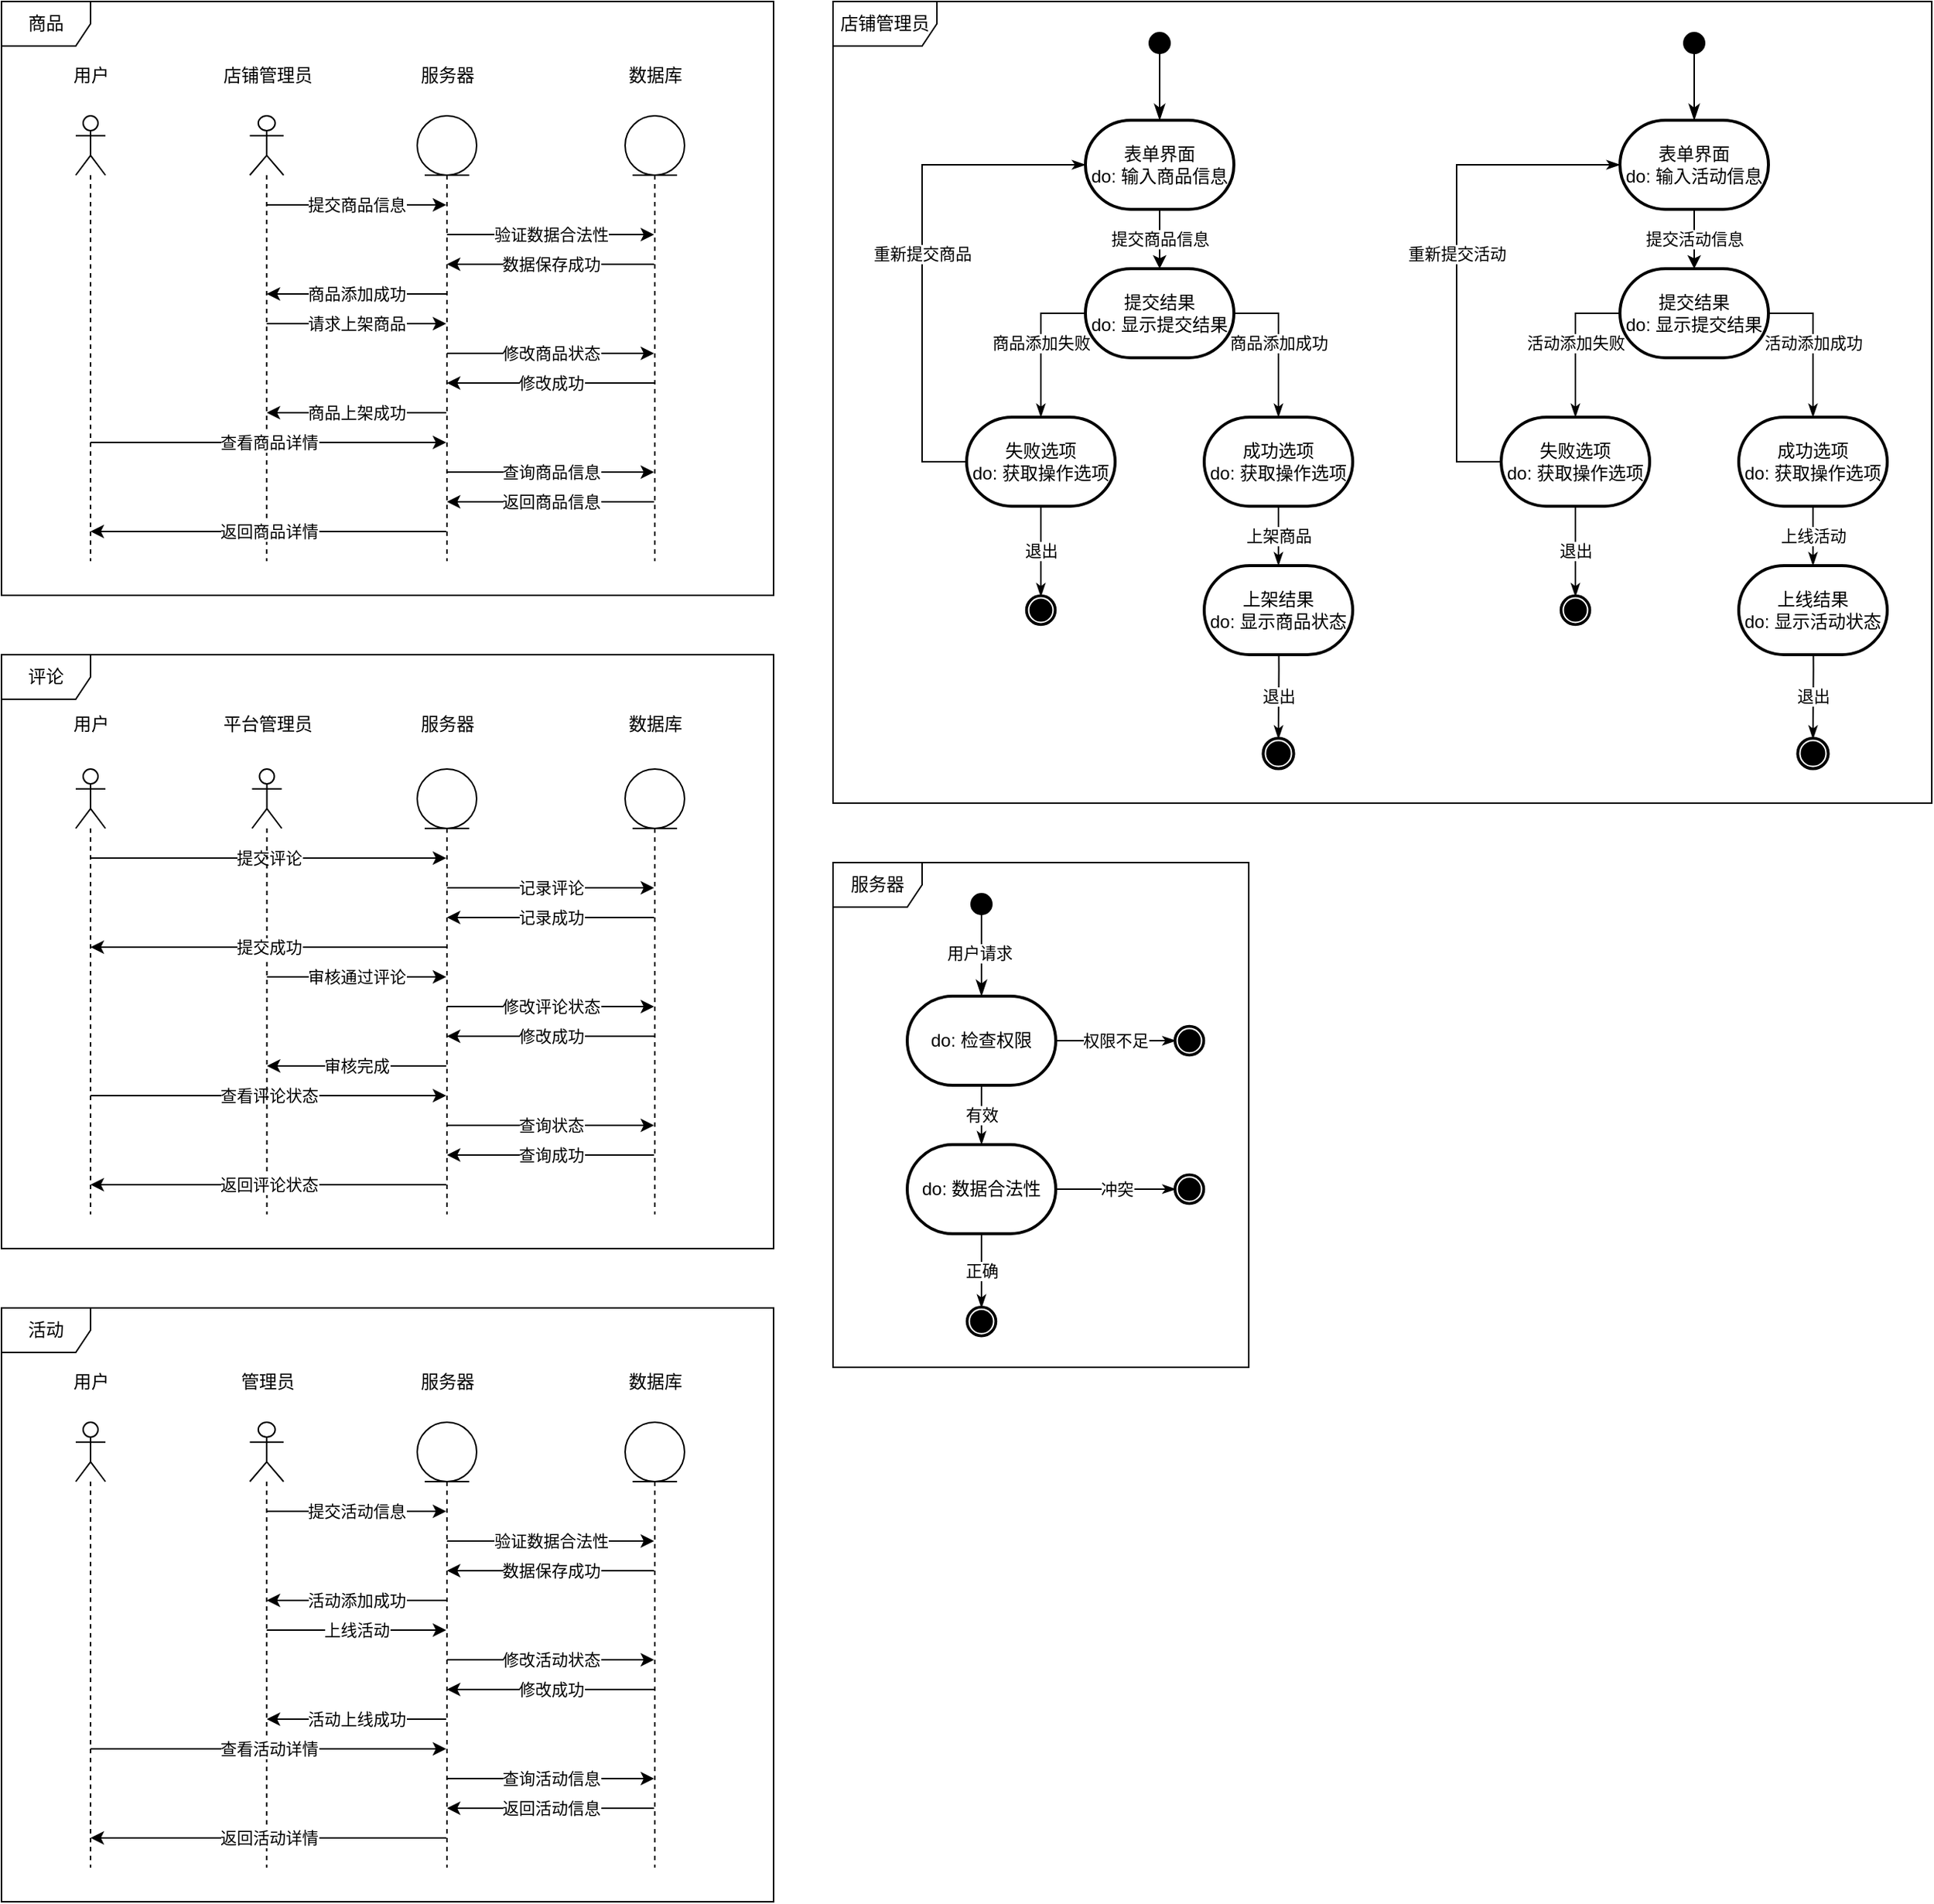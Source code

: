 <mxfile version="13.8.2" type="github">
  <diagram id="FmJuLPvnspw901Y-ceh1" name="Page-1">
    <mxGraphModel dx="996" dy="-1380" grid="1" gridSize="10" guides="1" tooltips="1" connect="1" arrows="1" fold="1" page="1" pageScale="1" pageWidth="850" pageHeight="1100" math="0" shadow="0">
      <root>
        <mxCell id="0" />
        <mxCell id="1" parent="0" />
        <mxCell id="5n66u_AL6gjS_8V3Dtse-169" value="服务器" style="shape=umlFrame;whiteSpace=wrap;html=1;" vertex="1" parent="1">
          <mxGeometry x="600.01" y="2820" width="280" height="340" as="geometry" />
        </mxCell>
        <mxCell id="5n66u_AL6gjS_8V3Dtse-155" value="店铺管理员" style="shape=umlFrame;whiteSpace=wrap;html=1;width=70;height=30;" vertex="1" parent="1">
          <mxGeometry x="600" y="2240" width="740" height="540" as="geometry" />
        </mxCell>
        <mxCell id="5n66u_AL6gjS_8V3Dtse-105" value="活动" style="shape=umlFrame;whiteSpace=wrap;html=1;width=60;height=30;" vertex="1" parent="1">
          <mxGeometry x="40" y="3120" width="520" height="400" as="geometry" />
        </mxCell>
        <mxCell id="5n66u_AL6gjS_8V3Dtse-1" value="提交评论" style="edgeStyle=orthogonalEdgeStyle;rounded=0;orthogonalLoop=1;jettySize=auto;html=1;" edge="1" parent="1" source="5n66u_AL6gjS_8V3Dtse-3" target="5n66u_AL6gjS_8V3Dtse-34">
          <mxGeometry relative="1" as="geometry">
            <Array as="points">
              <mxPoint x="220" y="2817" />
              <mxPoint x="220" y="2817" />
            </Array>
          </mxGeometry>
        </mxCell>
        <mxCell id="5n66u_AL6gjS_8V3Dtse-2" value="查看评论状态" style="edgeStyle=orthogonalEdgeStyle;rounded=0;orthogonalLoop=1;jettySize=auto;html=1;" edge="1" parent="1" source="5n66u_AL6gjS_8V3Dtse-3" target="5n66u_AL6gjS_8V3Dtse-34">
          <mxGeometry relative="1" as="geometry">
            <Array as="points">
              <mxPoint x="200" y="2977" />
              <mxPoint x="200" y="2977" />
            </Array>
          </mxGeometry>
        </mxCell>
        <mxCell id="5n66u_AL6gjS_8V3Dtse-3" value="" style="shape=umlLifeline;participant=umlActor;perimeter=lifelinePerimeter;whiteSpace=wrap;html=1;container=1;collapsible=0;recursiveResize=0;verticalAlign=top;spacingTop=36;outlineConnect=0;" vertex="1" parent="1">
          <mxGeometry x="90" y="2757" width="20" height="300" as="geometry" />
        </mxCell>
        <mxCell id="5n66u_AL6gjS_8V3Dtse-4" value="用户" style="text;html=1;align=center;verticalAlign=middle;resizable=0;points=[];autosize=1;" vertex="1" parent="1">
          <mxGeometry x="80" y="2717" width="40" height="20" as="geometry" />
        </mxCell>
        <mxCell id="5n66u_AL6gjS_8V3Dtse-5" value="审核通过评论" style="edgeStyle=orthogonalEdgeStyle;rounded=0;orthogonalLoop=1;jettySize=auto;html=1;" edge="1" parent="1" source="5n66u_AL6gjS_8V3Dtse-6" target="5n66u_AL6gjS_8V3Dtse-34">
          <mxGeometry relative="1" as="geometry">
            <Array as="points">
              <mxPoint x="280" y="2897" />
              <mxPoint x="280" y="2897" />
            </Array>
          </mxGeometry>
        </mxCell>
        <mxCell id="5n66u_AL6gjS_8V3Dtse-6" value="" style="shape=umlLifeline;participant=umlActor;perimeter=lifelinePerimeter;whiteSpace=wrap;html=1;container=1;collapsible=0;recursiveResize=0;verticalAlign=top;spacingTop=36;outlineConnect=0;" vertex="1" parent="1">
          <mxGeometry x="208.75" y="2757" width="20" height="300" as="geometry" />
        </mxCell>
        <mxCell id="5n66u_AL6gjS_8V3Dtse-7" value="平台管理员" style="text;html=1;align=center;verticalAlign=middle;resizable=0;points=[];autosize=1;" vertex="1" parent="1">
          <mxGeometry x="178.75" y="2717" width="80" height="20" as="geometry" />
        </mxCell>
        <mxCell id="5n66u_AL6gjS_8V3Dtse-8" value="提交商品信息" style="edgeStyle=orthogonalEdgeStyle;rounded=0;orthogonalLoop=1;jettySize=auto;html=1;" edge="1" parent="1" source="5n66u_AL6gjS_8V3Dtse-10" target="5n66u_AL6gjS_8V3Dtse-17">
          <mxGeometry relative="1" as="geometry">
            <mxPoint x="313.25" y="2397" as="targetPoint" />
            <Array as="points">
              <mxPoint x="263.75" y="2377" />
              <mxPoint x="263.75" y="2377" />
            </Array>
          </mxGeometry>
        </mxCell>
        <mxCell id="5n66u_AL6gjS_8V3Dtse-9" value="请求上架商品" style="edgeStyle=orthogonalEdgeStyle;rounded=0;orthogonalLoop=1;jettySize=auto;html=1;" edge="1" parent="1" source="5n66u_AL6gjS_8V3Dtse-10" target="5n66u_AL6gjS_8V3Dtse-17">
          <mxGeometry relative="1" as="geometry">
            <mxPoint x="313.25" y="2497" as="targetPoint" />
            <Array as="points">
              <mxPoint x="253.75" y="2457" />
              <mxPoint x="253.75" y="2457" />
            </Array>
          </mxGeometry>
        </mxCell>
        <mxCell id="5n66u_AL6gjS_8V3Dtse-10" value="" style="shape=umlLifeline;participant=umlActor;perimeter=lifelinePerimeter;whiteSpace=wrap;html=1;container=1;collapsible=0;recursiveResize=0;verticalAlign=top;spacingTop=36;outlineConnect=0;" vertex="1" parent="1">
          <mxGeometry x="207.25" y="2317" width="22.75" height="300" as="geometry" />
        </mxCell>
        <mxCell id="5n66u_AL6gjS_8V3Dtse-11" value="验证数据合法性" style="edgeStyle=orthogonalEdgeStyle;rounded=0;orthogonalLoop=1;jettySize=auto;html=1;" edge="1" parent="1" source="5n66u_AL6gjS_8V3Dtse-17" target="5n66u_AL6gjS_8V3Dtse-21">
          <mxGeometry relative="1" as="geometry">
            <Array as="points">
              <mxPoint x="443.75" y="2397" />
              <mxPoint x="443.75" y="2397" />
            </Array>
          </mxGeometry>
        </mxCell>
        <mxCell id="5n66u_AL6gjS_8V3Dtse-12" value="商品添加成功" style="edgeStyle=orthogonalEdgeStyle;rounded=0;orthogonalLoop=1;jettySize=auto;html=1;" edge="1" parent="1" source="5n66u_AL6gjS_8V3Dtse-17" target="5n66u_AL6gjS_8V3Dtse-10">
          <mxGeometry relative="1" as="geometry">
            <Array as="points">
              <mxPoint x="263.75" y="2437" />
              <mxPoint x="263.75" y="2437" />
            </Array>
          </mxGeometry>
        </mxCell>
        <mxCell id="5n66u_AL6gjS_8V3Dtse-13" value="修改商品状态" style="edgeStyle=orthogonalEdgeStyle;rounded=0;orthogonalLoop=1;jettySize=auto;html=1;" edge="1" parent="1" source="5n66u_AL6gjS_8V3Dtse-17" target="5n66u_AL6gjS_8V3Dtse-21">
          <mxGeometry relative="1" as="geometry">
            <Array as="points">
              <mxPoint x="453.75" y="2477" />
              <mxPoint x="453.75" y="2477" />
            </Array>
          </mxGeometry>
        </mxCell>
        <mxCell id="5n66u_AL6gjS_8V3Dtse-14" value="商品上架成功" style="edgeStyle=orthogonalEdgeStyle;rounded=0;orthogonalLoop=1;jettySize=auto;html=1;" edge="1" parent="1" source="5n66u_AL6gjS_8V3Dtse-17" target="5n66u_AL6gjS_8V3Dtse-10">
          <mxGeometry relative="1" as="geometry">
            <Array as="points">
              <mxPoint x="263.75" y="2517" />
              <mxPoint x="263.75" y="2517" />
            </Array>
          </mxGeometry>
        </mxCell>
        <mxCell id="5n66u_AL6gjS_8V3Dtse-15" value="查询商品信息" style="edgeStyle=orthogonalEdgeStyle;rounded=0;orthogonalLoop=1;jettySize=auto;html=1;" edge="1" parent="1" source="5n66u_AL6gjS_8V3Dtse-17" target="5n66u_AL6gjS_8V3Dtse-21">
          <mxGeometry relative="1" as="geometry">
            <Array as="points">
              <mxPoint x="410" y="2557" />
              <mxPoint x="410" y="2557" />
            </Array>
          </mxGeometry>
        </mxCell>
        <mxCell id="5n66u_AL6gjS_8V3Dtse-16" value="返回商品详情" style="edgeStyle=orthogonalEdgeStyle;rounded=0;orthogonalLoop=1;jettySize=auto;html=1;" edge="1" parent="1" source="5n66u_AL6gjS_8V3Dtse-17" target="5n66u_AL6gjS_8V3Dtse-26">
          <mxGeometry relative="1" as="geometry">
            <Array as="points">
              <mxPoint x="190" y="2597" />
              <mxPoint x="190" y="2597" />
            </Array>
          </mxGeometry>
        </mxCell>
        <mxCell id="5n66u_AL6gjS_8V3Dtse-17" value="" style="shape=umlLifeline;participant=umlEntity;perimeter=lifelinePerimeter;whiteSpace=wrap;html=1;container=1;collapsible=0;recursiveResize=0;verticalAlign=top;spacingTop=36;outlineConnect=0;" vertex="1" parent="1">
          <mxGeometry x="320" y="2317" width="40" height="300" as="geometry" />
        </mxCell>
        <mxCell id="5n66u_AL6gjS_8V3Dtse-18" value="数据保存成功" style="edgeStyle=orthogonalEdgeStyle;rounded=0;orthogonalLoop=1;jettySize=auto;html=1;" edge="1" parent="1" source="5n66u_AL6gjS_8V3Dtse-21" target="5n66u_AL6gjS_8V3Dtse-17">
          <mxGeometry relative="1" as="geometry">
            <Array as="points">
              <mxPoint x="443.75" y="2417" />
              <mxPoint x="443.75" y="2417" />
            </Array>
          </mxGeometry>
        </mxCell>
        <mxCell id="5n66u_AL6gjS_8V3Dtse-19" value="修改成功" style="edgeStyle=orthogonalEdgeStyle;rounded=0;orthogonalLoop=1;jettySize=auto;html=1;" edge="1" parent="1" source="5n66u_AL6gjS_8V3Dtse-21" target="5n66u_AL6gjS_8V3Dtse-17">
          <mxGeometry relative="1" as="geometry">
            <Array as="points">
              <mxPoint x="433.75" y="2497" />
              <mxPoint x="433.75" y="2497" />
            </Array>
          </mxGeometry>
        </mxCell>
        <mxCell id="5n66u_AL6gjS_8V3Dtse-20" value="返回商品信息" style="edgeStyle=orthogonalEdgeStyle;rounded=0;orthogonalLoop=1;jettySize=auto;html=1;" edge="1" parent="1" source="5n66u_AL6gjS_8V3Dtse-21" target="5n66u_AL6gjS_8V3Dtse-17">
          <mxGeometry relative="1" as="geometry">
            <mxPoint x="400" y="2637" as="targetPoint" />
            <Array as="points">
              <mxPoint x="370" y="2577" />
              <mxPoint x="370" y="2577" />
            </Array>
          </mxGeometry>
        </mxCell>
        <mxCell id="5n66u_AL6gjS_8V3Dtse-21" value="" style="shape=umlLifeline;participant=umlEntity;perimeter=lifelinePerimeter;whiteSpace=wrap;html=1;container=1;collapsible=0;recursiveResize=0;verticalAlign=top;spacingTop=36;outlineConnect=0;" vertex="1" parent="1">
          <mxGeometry x="460" y="2317" width="40" height="300" as="geometry" />
        </mxCell>
        <mxCell id="5n66u_AL6gjS_8V3Dtse-22" value="店铺管理员" style="text;html=1;align=center;verticalAlign=middle;resizable=0;points=[];autosize=1;" vertex="1" parent="1">
          <mxGeometry x="178.75" y="2280" width="80" height="20" as="geometry" />
        </mxCell>
        <mxCell id="5n66u_AL6gjS_8V3Dtse-23" value="服务器" style="text;html=1;align=center;verticalAlign=middle;resizable=0;points=[];autosize=1;" vertex="1" parent="1">
          <mxGeometry x="315" y="2280" width="50" height="20" as="geometry" />
        </mxCell>
        <mxCell id="5n66u_AL6gjS_8V3Dtse-24" value="数据库" style="text;html=1;align=center;verticalAlign=middle;resizable=0;points=[];autosize=1;" vertex="1" parent="1">
          <mxGeometry x="455" y="2280" width="50" height="20" as="geometry" />
        </mxCell>
        <mxCell id="5n66u_AL6gjS_8V3Dtse-25" value="查看商品详情" style="edgeStyle=orthogonalEdgeStyle;rounded=0;orthogonalLoop=1;jettySize=auto;html=1;" edge="1" parent="1" source="5n66u_AL6gjS_8V3Dtse-26" target="5n66u_AL6gjS_8V3Dtse-17">
          <mxGeometry relative="1" as="geometry">
            <Array as="points">
              <mxPoint x="120" y="2537" />
              <mxPoint x="120" y="2537" />
            </Array>
          </mxGeometry>
        </mxCell>
        <mxCell id="5n66u_AL6gjS_8V3Dtse-26" value="" style="shape=umlLifeline;participant=umlActor;perimeter=lifelinePerimeter;whiteSpace=wrap;html=1;container=1;collapsible=0;recursiveResize=0;verticalAlign=top;spacingTop=36;outlineConnect=0;" vertex="1" parent="1">
          <mxGeometry x="90" y="2317" width="20" height="300" as="geometry" />
        </mxCell>
        <mxCell id="5n66u_AL6gjS_8V3Dtse-27" value="用户" style="text;html=1;align=center;verticalAlign=middle;resizable=0;points=[];autosize=1;" vertex="1" parent="1">
          <mxGeometry x="80" y="2280" width="40" height="20" as="geometry" />
        </mxCell>
        <mxCell id="5n66u_AL6gjS_8V3Dtse-28" value="记录评论" style="edgeStyle=orthogonalEdgeStyle;rounded=0;orthogonalLoop=1;jettySize=auto;html=1;" edge="1" parent="1" source="5n66u_AL6gjS_8V3Dtse-34" target="5n66u_AL6gjS_8V3Dtse-38">
          <mxGeometry relative="1" as="geometry">
            <Array as="points">
              <mxPoint x="410" y="2837" />
              <mxPoint x="410" y="2837" />
            </Array>
          </mxGeometry>
        </mxCell>
        <mxCell id="5n66u_AL6gjS_8V3Dtse-29" value="提交成功" style="edgeStyle=orthogonalEdgeStyle;rounded=0;orthogonalLoop=1;jettySize=auto;html=1;" edge="1" parent="1" source="5n66u_AL6gjS_8V3Dtse-34" target="5n66u_AL6gjS_8V3Dtse-3">
          <mxGeometry relative="1" as="geometry">
            <Array as="points">
              <mxPoint x="210" y="2877" />
              <mxPoint x="210" y="2877" />
            </Array>
          </mxGeometry>
        </mxCell>
        <mxCell id="5n66u_AL6gjS_8V3Dtse-30" value="修改评论状态" style="edgeStyle=orthogonalEdgeStyle;rounded=0;orthogonalLoop=1;jettySize=auto;html=1;" edge="1" parent="1" source="5n66u_AL6gjS_8V3Dtse-34" target="5n66u_AL6gjS_8V3Dtse-38">
          <mxGeometry relative="1" as="geometry">
            <Array as="points">
              <mxPoint x="410" y="2917" />
              <mxPoint x="410" y="2917" />
            </Array>
          </mxGeometry>
        </mxCell>
        <mxCell id="5n66u_AL6gjS_8V3Dtse-31" value="审核完成" style="edgeStyle=orthogonalEdgeStyle;rounded=0;orthogonalLoop=1;jettySize=auto;html=1;" edge="1" parent="1" source="5n66u_AL6gjS_8V3Dtse-34" target="5n66u_AL6gjS_8V3Dtse-6">
          <mxGeometry relative="1" as="geometry">
            <Array as="points">
              <mxPoint x="270" y="2957" />
              <mxPoint x="270" y="2957" />
            </Array>
          </mxGeometry>
        </mxCell>
        <mxCell id="5n66u_AL6gjS_8V3Dtse-32" value="查询状态" style="edgeStyle=orthogonalEdgeStyle;rounded=0;orthogonalLoop=1;jettySize=auto;html=1;" edge="1" parent="1" source="5n66u_AL6gjS_8V3Dtse-34" target="5n66u_AL6gjS_8V3Dtse-38">
          <mxGeometry relative="1" as="geometry">
            <Array as="points">
              <mxPoint x="400" y="2997" />
              <mxPoint x="400" y="2997" />
            </Array>
          </mxGeometry>
        </mxCell>
        <mxCell id="5n66u_AL6gjS_8V3Dtse-33" value="返回评论状态" style="edgeStyle=orthogonalEdgeStyle;rounded=0;orthogonalLoop=1;jettySize=auto;html=1;" edge="1" parent="1" source="5n66u_AL6gjS_8V3Dtse-34" target="5n66u_AL6gjS_8V3Dtse-3">
          <mxGeometry relative="1" as="geometry">
            <Array as="points">
              <mxPoint x="210" y="3037" />
              <mxPoint x="210" y="3037" />
            </Array>
          </mxGeometry>
        </mxCell>
        <mxCell id="5n66u_AL6gjS_8V3Dtse-34" value="" style="shape=umlLifeline;participant=umlEntity;perimeter=lifelinePerimeter;whiteSpace=wrap;html=1;container=1;collapsible=0;recursiveResize=0;verticalAlign=top;spacingTop=36;outlineConnect=0;" vertex="1" parent="1">
          <mxGeometry x="320" y="2757" width="40" height="300" as="geometry" />
        </mxCell>
        <mxCell id="5n66u_AL6gjS_8V3Dtse-35" value="记录成功" style="edgeStyle=orthogonalEdgeStyle;rounded=0;orthogonalLoop=1;jettySize=auto;html=1;" edge="1" parent="1" source="5n66u_AL6gjS_8V3Dtse-38" target="5n66u_AL6gjS_8V3Dtse-34">
          <mxGeometry relative="1" as="geometry">
            <Array as="points">
              <mxPoint x="410" y="2857" />
              <mxPoint x="410" y="2857" />
            </Array>
          </mxGeometry>
        </mxCell>
        <mxCell id="5n66u_AL6gjS_8V3Dtse-36" value="修改成功" style="edgeStyle=orthogonalEdgeStyle;rounded=0;orthogonalLoop=1;jettySize=auto;html=1;" edge="1" parent="1" source="5n66u_AL6gjS_8V3Dtse-38" target="5n66u_AL6gjS_8V3Dtse-34">
          <mxGeometry relative="1" as="geometry">
            <Array as="points">
              <mxPoint x="400" y="2937" />
              <mxPoint x="400" y="2937" />
            </Array>
          </mxGeometry>
        </mxCell>
        <mxCell id="5n66u_AL6gjS_8V3Dtse-37" value="查询成功" style="edgeStyle=orthogonalEdgeStyle;rounded=0;orthogonalLoop=1;jettySize=auto;html=1;" edge="1" parent="1" source="5n66u_AL6gjS_8V3Dtse-38" target="5n66u_AL6gjS_8V3Dtse-34">
          <mxGeometry relative="1" as="geometry">
            <Array as="points">
              <mxPoint x="400" y="3017" />
              <mxPoint x="400" y="3017" />
            </Array>
          </mxGeometry>
        </mxCell>
        <mxCell id="5n66u_AL6gjS_8V3Dtse-38" value="" style="shape=umlLifeline;participant=umlEntity;perimeter=lifelinePerimeter;whiteSpace=wrap;html=1;container=1;collapsible=0;recursiveResize=0;verticalAlign=top;spacingTop=36;outlineConnect=0;" vertex="1" parent="1">
          <mxGeometry x="460" y="2757" width="40" height="300" as="geometry" />
        </mxCell>
        <mxCell id="5n66u_AL6gjS_8V3Dtse-39" value="服务器" style="text;html=1;align=center;verticalAlign=middle;resizable=0;points=[];autosize=1;" vertex="1" parent="1">
          <mxGeometry x="315" y="2717" width="50" height="20" as="geometry" />
        </mxCell>
        <mxCell id="5n66u_AL6gjS_8V3Dtse-40" value="数据库" style="text;html=1;align=center;verticalAlign=middle;resizable=0;points=[];autosize=1;" vertex="1" parent="1">
          <mxGeometry x="455" y="2717" width="50" height="20" as="geometry" />
        </mxCell>
        <mxCell id="5n66u_AL6gjS_8V3Dtse-42" value="商品" style="shape=umlFrame;whiteSpace=wrap;html=1;" vertex="1" parent="1">
          <mxGeometry x="40" y="2240" width="520" height="400" as="geometry" />
        </mxCell>
        <mxCell id="5n66u_AL6gjS_8V3Dtse-83" value="评论" style="shape=umlFrame;whiteSpace=wrap;html=1;" vertex="1" parent="1">
          <mxGeometry x="40" y="2680" width="520" height="400" as="geometry" />
        </mxCell>
        <mxCell id="5n66u_AL6gjS_8V3Dtse-85" value="提交活动信息" style="edgeStyle=orthogonalEdgeStyle;rounded=0;orthogonalLoop=1;jettySize=auto;html=1;" edge="1" parent="1" source="5n66u_AL6gjS_8V3Dtse-87" target="5n66u_AL6gjS_8V3Dtse-94">
          <mxGeometry relative="1" as="geometry">
            <mxPoint x="313.25" y="3277" as="targetPoint" />
            <Array as="points">
              <mxPoint x="263.75" y="3257" />
              <mxPoint x="263.75" y="3257" />
            </Array>
          </mxGeometry>
        </mxCell>
        <mxCell id="5n66u_AL6gjS_8V3Dtse-86" value="上线活动" style="edgeStyle=orthogonalEdgeStyle;rounded=0;orthogonalLoop=1;jettySize=auto;html=1;" edge="1" parent="1" source="5n66u_AL6gjS_8V3Dtse-87" target="5n66u_AL6gjS_8V3Dtse-94">
          <mxGeometry relative="1" as="geometry">
            <mxPoint x="313.25" y="3377" as="targetPoint" />
            <Array as="points">
              <mxPoint x="253.75" y="3337" />
              <mxPoint x="253.75" y="3337" />
            </Array>
          </mxGeometry>
        </mxCell>
        <mxCell id="5n66u_AL6gjS_8V3Dtse-87" value="" style="shape=umlLifeline;participant=umlActor;perimeter=lifelinePerimeter;whiteSpace=wrap;html=1;container=1;collapsible=0;recursiveResize=0;verticalAlign=top;spacingTop=36;outlineConnect=0;" vertex="1" parent="1">
          <mxGeometry x="207.25" y="3197" width="22.75" height="300" as="geometry" />
        </mxCell>
        <mxCell id="5n66u_AL6gjS_8V3Dtse-88" value="验证数据合法性" style="edgeStyle=orthogonalEdgeStyle;rounded=0;orthogonalLoop=1;jettySize=auto;html=1;" edge="1" parent="1" source="5n66u_AL6gjS_8V3Dtse-94" target="5n66u_AL6gjS_8V3Dtse-98">
          <mxGeometry relative="1" as="geometry">
            <Array as="points">
              <mxPoint x="443.75" y="3277" />
              <mxPoint x="443.75" y="3277" />
            </Array>
          </mxGeometry>
        </mxCell>
        <mxCell id="5n66u_AL6gjS_8V3Dtse-89" value="活动添加成功" style="edgeStyle=orthogonalEdgeStyle;rounded=0;orthogonalLoop=1;jettySize=auto;html=1;" edge="1" parent="1" source="5n66u_AL6gjS_8V3Dtse-94" target="5n66u_AL6gjS_8V3Dtse-87">
          <mxGeometry relative="1" as="geometry">
            <Array as="points">
              <mxPoint x="263.75" y="3317" />
              <mxPoint x="263.75" y="3317" />
            </Array>
          </mxGeometry>
        </mxCell>
        <mxCell id="5n66u_AL6gjS_8V3Dtse-90" value="修改活动状态" style="edgeStyle=orthogonalEdgeStyle;rounded=0;orthogonalLoop=1;jettySize=auto;html=1;" edge="1" parent="1" source="5n66u_AL6gjS_8V3Dtse-94" target="5n66u_AL6gjS_8V3Dtse-98">
          <mxGeometry relative="1" as="geometry">
            <Array as="points">
              <mxPoint x="453.75" y="3357" />
              <mxPoint x="453.75" y="3357" />
            </Array>
          </mxGeometry>
        </mxCell>
        <mxCell id="5n66u_AL6gjS_8V3Dtse-91" value="活动上线成功" style="edgeStyle=orthogonalEdgeStyle;rounded=0;orthogonalLoop=1;jettySize=auto;html=1;" edge="1" parent="1" source="5n66u_AL6gjS_8V3Dtse-94" target="5n66u_AL6gjS_8V3Dtse-87">
          <mxGeometry relative="1" as="geometry">
            <Array as="points">
              <mxPoint x="263.75" y="3397" />
              <mxPoint x="263.75" y="3397" />
            </Array>
          </mxGeometry>
        </mxCell>
        <mxCell id="5n66u_AL6gjS_8V3Dtse-92" value="查询活动信息" style="edgeStyle=orthogonalEdgeStyle;rounded=0;orthogonalLoop=1;jettySize=auto;html=1;" edge="1" parent="1" source="5n66u_AL6gjS_8V3Dtse-94" target="5n66u_AL6gjS_8V3Dtse-98">
          <mxGeometry relative="1" as="geometry">
            <Array as="points">
              <mxPoint x="410" y="3437" />
              <mxPoint x="410" y="3437" />
            </Array>
          </mxGeometry>
        </mxCell>
        <mxCell id="5n66u_AL6gjS_8V3Dtse-93" value="返回活动详情" style="edgeStyle=orthogonalEdgeStyle;rounded=0;orthogonalLoop=1;jettySize=auto;html=1;" edge="1" parent="1" source="5n66u_AL6gjS_8V3Dtse-94" target="5n66u_AL6gjS_8V3Dtse-103">
          <mxGeometry relative="1" as="geometry">
            <Array as="points">
              <mxPoint x="190" y="3477" />
              <mxPoint x="190" y="3477" />
            </Array>
          </mxGeometry>
        </mxCell>
        <mxCell id="5n66u_AL6gjS_8V3Dtse-94" value="" style="shape=umlLifeline;participant=umlEntity;perimeter=lifelinePerimeter;whiteSpace=wrap;html=1;container=1;collapsible=0;recursiveResize=0;verticalAlign=top;spacingTop=36;outlineConnect=0;" vertex="1" parent="1">
          <mxGeometry x="320" y="3197" width="40" height="300" as="geometry" />
        </mxCell>
        <mxCell id="5n66u_AL6gjS_8V3Dtse-95" value="数据保存成功" style="edgeStyle=orthogonalEdgeStyle;rounded=0;orthogonalLoop=1;jettySize=auto;html=1;" edge="1" parent="1" source="5n66u_AL6gjS_8V3Dtse-98" target="5n66u_AL6gjS_8V3Dtse-94">
          <mxGeometry relative="1" as="geometry">
            <Array as="points">
              <mxPoint x="443.75" y="3297" />
              <mxPoint x="443.75" y="3297" />
            </Array>
          </mxGeometry>
        </mxCell>
        <mxCell id="5n66u_AL6gjS_8V3Dtse-96" value="修改成功" style="edgeStyle=orthogonalEdgeStyle;rounded=0;orthogonalLoop=1;jettySize=auto;html=1;" edge="1" parent="1" source="5n66u_AL6gjS_8V3Dtse-98" target="5n66u_AL6gjS_8V3Dtse-94">
          <mxGeometry relative="1" as="geometry">
            <Array as="points">
              <mxPoint x="433.75" y="3377" />
              <mxPoint x="433.75" y="3377" />
            </Array>
          </mxGeometry>
        </mxCell>
        <mxCell id="5n66u_AL6gjS_8V3Dtse-97" value="返回活动信息" style="edgeStyle=orthogonalEdgeStyle;rounded=0;orthogonalLoop=1;jettySize=auto;html=1;" edge="1" parent="1" source="5n66u_AL6gjS_8V3Dtse-98" target="5n66u_AL6gjS_8V3Dtse-94">
          <mxGeometry relative="1" as="geometry">
            <mxPoint x="400" y="3517" as="targetPoint" />
            <Array as="points">
              <mxPoint x="370" y="3457" />
              <mxPoint x="370" y="3457" />
            </Array>
          </mxGeometry>
        </mxCell>
        <mxCell id="5n66u_AL6gjS_8V3Dtse-98" value="" style="shape=umlLifeline;participant=umlEntity;perimeter=lifelinePerimeter;whiteSpace=wrap;html=1;container=1;collapsible=0;recursiveResize=0;verticalAlign=top;spacingTop=36;outlineConnect=0;" vertex="1" parent="1">
          <mxGeometry x="460" y="3197" width="40" height="300" as="geometry" />
        </mxCell>
        <mxCell id="5n66u_AL6gjS_8V3Dtse-99" value="管理员" style="text;html=1;align=center;verticalAlign=middle;resizable=0;points=[];autosize=1;" vertex="1" parent="1">
          <mxGeometry x="193.75" y="3160" width="50" height="20" as="geometry" />
        </mxCell>
        <mxCell id="5n66u_AL6gjS_8V3Dtse-100" value="服务器" style="text;html=1;align=center;verticalAlign=middle;resizable=0;points=[];autosize=1;" vertex="1" parent="1">
          <mxGeometry x="315" y="3160" width="50" height="20" as="geometry" />
        </mxCell>
        <mxCell id="5n66u_AL6gjS_8V3Dtse-101" value="数据库" style="text;html=1;align=center;verticalAlign=middle;resizable=0;points=[];autosize=1;" vertex="1" parent="1">
          <mxGeometry x="455" y="3160" width="50" height="20" as="geometry" />
        </mxCell>
        <mxCell id="5n66u_AL6gjS_8V3Dtse-102" value="查看活动详情" style="edgeStyle=orthogonalEdgeStyle;rounded=0;orthogonalLoop=1;jettySize=auto;html=1;" edge="1" parent="1" source="5n66u_AL6gjS_8V3Dtse-103" target="5n66u_AL6gjS_8V3Dtse-94">
          <mxGeometry relative="1" as="geometry">
            <Array as="points">
              <mxPoint x="120" y="3417" />
              <mxPoint x="120" y="3417" />
            </Array>
          </mxGeometry>
        </mxCell>
        <mxCell id="5n66u_AL6gjS_8V3Dtse-103" value="" style="shape=umlLifeline;participant=umlActor;perimeter=lifelinePerimeter;whiteSpace=wrap;html=1;container=1;collapsible=0;recursiveResize=0;verticalAlign=top;spacingTop=36;outlineConnect=0;" vertex="1" parent="1">
          <mxGeometry x="90" y="3197" width="20" height="300" as="geometry" />
        </mxCell>
        <mxCell id="5n66u_AL6gjS_8V3Dtse-104" value="用户" style="text;html=1;align=center;verticalAlign=middle;resizable=0;points=[];autosize=1;" vertex="1" parent="1">
          <mxGeometry x="80" y="3160" width="40" height="20" as="geometry" />
        </mxCell>
        <mxCell id="5n66u_AL6gjS_8V3Dtse-109" value="提交商品信息" style="edgeStyle=orthogonalEdgeStyle;rounded=0;orthogonalLoop=1;jettySize=auto;html=1;" edge="1" parent="1" source="5n66u_AL6gjS_8V3Dtse-106" target="5n66u_AL6gjS_8V3Dtse-108">
          <mxGeometry relative="1" as="geometry" />
        </mxCell>
        <mxCell id="5n66u_AL6gjS_8V3Dtse-106" value="表单界面&lt;br&gt;do: 输入商品信息" style="strokeWidth=2;html=1;shape=mxgraph.flowchart.terminator;whiteSpace=wrap;" vertex="1" parent="1">
          <mxGeometry x="770" y="2320" width="100" height="60" as="geometry" />
        </mxCell>
        <mxCell id="5n66u_AL6gjS_8V3Dtse-116" value="商品添加失败" style="edgeStyle=orthogonalEdgeStyle;rounded=0;orthogonalLoop=1;jettySize=auto;html=1;endArrow=classicThin;endFill=1;" edge="1" parent="1" source="5n66u_AL6gjS_8V3Dtse-108" target="5n66u_AL6gjS_8V3Dtse-115">
          <mxGeometry relative="1" as="geometry">
            <Array as="points">
              <mxPoint x="740" y="2450" />
            </Array>
          </mxGeometry>
        </mxCell>
        <mxCell id="5n66u_AL6gjS_8V3Dtse-124" value="商品添加成功" style="edgeStyle=orthogonalEdgeStyle;rounded=0;orthogonalLoop=1;jettySize=auto;html=1;endArrow=classicThin;endFill=1;" edge="1" parent="1" source="5n66u_AL6gjS_8V3Dtse-108" target="5n66u_AL6gjS_8V3Dtse-123">
          <mxGeometry relative="1" as="geometry">
            <Array as="points">
              <mxPoint x="900" y="2450" />
            </Array>
          </mxGeometry>
        </mxCell>
        <mxCell id="5n66u_AL6gjS_8V3Dtse-108" value="提交结果&lt;br&gt;do: 显示提交结果" style="strokeWidth=2;html=1;shape=mxgraph.flowchart.terminator;whiteSpace=wrap;" vertex="1" parent="1">
          <mxGeometry x="770" y="2420" width="100" height="60" as="geometry" />
        </mxCell>
        <mxCell id="5n66u_AL6gjS_8V3Dtse-113" value="" style="html=1;verticalAlign=bottom;startArrow=circle;startFill=1;endArrow=classicThin;startSize=6;endSize=8;endFill=1;" edge="1" parent="1" target="5n66u_AL6gjS_8V3Dtse-106">
          <mxGeometry width="80" relative="1" as="geometry">
            <mxPoint x="820" y="2260" as="sourcePoint" />
            <mxPoint x="930" y="2220" as="targetPoint" />
          </mxGeometry>
        </mxCell>
        <mxCell id="5n66u_AL6gjS_8V3Dtse-117" value="重新提交商品" style="edgeStyle=orthogonalEdgeStyle;rounded=0;orthogonalLoop=1;jettySize=auto;html=1;endArrow=classicThin;endFill=1;" edge="1" parent="1" source="5n66u_AL6gjS_8V3Dtse-115" target="5n66u_AL6gjS_8V3Dtse-106">
          <mxGeometry relative="1" as="geometry">
            <Array as="points">
              <mxPoint x="660" y="2550" />
              <mxPoint x="660" y="2350" />
            </Array>
          </mxGeometry>
        </mxCell>
        <mxCell id="5n66u_AL6gjS_8V3Dtse-121" value="退出" style="edgeStyle=orthogonalEdgeStyle;rounded=0;orthogonalLoop=1;jettySize=auto;html=1;endArrow=classicThin;endFill=1;" edge="1" parent="1" source="5n66u_AL6gjS_8V3Dtse-115" target="5n66u_AL6gjS_8V3Dtse-119">
          <mxGeometry relative="1" as="geometry" />
        </mxCell>
        <mxCell id="5n66u_AL6gjS_8V3Dtse-115" value="失败选项&lt;br&gt;do: 获取操作选项" style="strokeWidth=2;html=1;shape=mxgraph.flowchart.terminator;whiteSpace=wrap;" vertex="1" parent="1">
          <mxGeometry x="690" y="2520" width="100" height="60" as="geometry" />
        </mxCell>
        <mxCell id="5n66u_AL6gjS_8V3Dtse-119" value="" style="shape=mxgraph.bpmn.shape;html=1;verticalLabelPosition=bottom;labelBackgroundColor=#ffffff;verticalAlign=top;align=center;perimeter=ellipsePerimeter;outlineConnect=0;outline=end;symbol=terminate;" vertex="1" parent="1">
          <mxGeometry x="730.88" y="2640.88" width="18.25" height="18.25" as="geometry" />
        </mxCell>
        <mxCell id="5n66u_AL6gjS_8V3Dtse-128" value="上架商品" style="edgeStyle=orthogonalEdgeStyle;rounded=0;orthogonalLoop=1;jettySize=auto;html=1;endArrow=classicThin;endFill=1;" edge="1" parent="1" source="5n66u_AL6gjS_8V3Dtse-123" target="5n66u_AL6gjS_8V3Dtse-127">
          <mxGeometry relative="1" as="geometry" />
        </mxCell>
        <mxCell id="5n66u_AL6gjS_8V3Dtse-123" value="成功选项&lt;br&gt;do: 获取操作选项" style="strokeWidth=2;html=1;shape=mxgraph.flowchart.terminator;whiteSpace=wrap;" vertex="1" parent="1">
          <mxGeometry x="850" y="2520" width="100" height="60" as="geometry" />
        </mxCell>
        <mxCell id="5n66u_AL6gjS_8V3Dtse-137" value="退出" style="edgeStyle=orthogonalEdgeStyle;rounded=0;orthogonalLoop=1;jettySize=auto;html=1;endArrow=classicThin;endFill=1;" edge="1" parent="1" target="5n66u_AL6gjS_8V3Dtse-136">
          <mxGeometry relative="1" as="geometry">
            <mxPoint x="900.25" y="2680" as="sourcePoint" />
            <Array as="points">
              <mxPoint x="900.25" y="2690" />
              <mxPoint x="900.25" y="2690" />
            </Array>
          </mxGeometry>
        </mxCell>
        <mxCell id="5n66u_AL6gjS_8V3Dtse-127" value="上架结果&lt;br&gt;do: 显示商品状态" style="strokeWidth=2;html=1;shape=mxgraph.flowchart.terminator;whiteSpace=wrap;" vertex="1" parent="1">
          <mxGeometry x="850" y="2620" width="100" height="60" as="geometry" />
        </mxCell>
        <mxCell id="5n66u_AL6gjS_8V3Dtse-136" value="" style="shape=mxgraph.bpmn.shape;html=1;verticalLabelPosition=bottom;labelBackgroundColor=#ffffff;verticalAlign=top;align=center;perimeter=ellipsePerimeter;outlineConnect=0;outline=end;symbol=terminate;" vertex="1" parent="1">
          <mxGeometry x="890.25" y="2736.75" width="19.5" height="19.5" as="geometry" />
        </mxCell>
        <mxCell id="5n66u_AL6gjS_8V3Dtse-138" value="提交活动信息" style="edgeStyle=orthogonalEdgeStyle;rounded=0;orthogonalLoop=1;jettySize=auto;html=1;" edge="1" parent="1" source="5n66u_AL6gjS_8V3Dtse-139" target="5n66u_AL6gjS_8V3Dtse-142">
          <mxGeometry relative="1" as="geometry" />
        </mxCell>
        <mxCell id="5n66u_AL6gjS_8V3Dtse-139" value="表单界面&lt;br&gt;do: 输入活动信息" style="strokeWidth=2;html=1;shape=mxgraph.flowchart.terminator;whiteSpace=wrap;" vertex="1" parent="1">
          <mxGeometry x="1130" y="2320" width="100" height="60" as="geometry" />
        </mxCell>
        <mxCell id="5n66u_AL6gjS_8V3Dtse-140" value="活动添加失败" style="edgeStyle=orthogonalEdgeStyle;rounded=0;orthogonalLoop=1;jettySize=auto;html=1;endArrow=classicThin;endFill=1;" edge="1" parent="1" source="5n66u_AL6gjS_8V3Dtse-142" target="5n66u_AL6gjS_8V3Dtse-146">
          <mxGeometry relative="1" as="geometry">
            <Array as="points">
              <mxPoint x="1100" y="2450" />
            </Array>
          </mxGeometry>
        </mxCell>
        <mxCell id="5n66u_AL6gjS_8V3Dtse-141" value="活动添加成功" style="edgeStyle=orthogonalEdgeStyle;rounded=0;orthogonalLoop=1;jettySize=auto;html=1;endArrow=classicThin;endFill=1;" edge="1" parent="1" source="5n66u_AL6gjS_8V3Dtse-142" target="5n66u_AL6gjS_8V3Dtse-149">
          <mxGeometry relative="1" as="geometry">
            <Array as="points">
              <mxPoint x="1260" y="2450" />
            </Array>
          </mxGeometry>
        </mxCell>
        <mxCell id="5n66u_AL6gjS_8V3Dtse-142" value="提交结果&lt;br&gt;do: 显示提交结果" style="strokeWidth=2;html=1;shape=mxgraph.flowchart.terminator;whiteSpace=wrap;" vertex="1" parent="1">
          <mxGeometry x="1130" y="2420" width="100" height="60" as="geometry" />
        </mxCell>
        <mxCell id="5n66u_AL6gjS_8V3Dtse-143" value="" style="html=1;verticalAlign=bottom;startArrow=circle;startFill=1;endArrow=classicThin;startSize=6;endSize=8;endFill=1;" edge="1" parent="1" target="5n66u_AL6gjS_8V3Dtse-139">
          <mxGeometry width="80" relative="1" as="geometry">
            <mxPoint x="1180" y="2260" as="sourcePoint" />
            <mxPoint x="1290" y="2220" as="targetPoint" />
          </mxGeometry>
        </mxCell>
        <mxCell id="5n66u_AL6gjS_8V3Dtse-144" value="重新提交活动" style="edgeStyle=orthogonalEdgeStyle;rounded=0;orthogonalLoop=1;jettySize=auto;html=1;endArrow=classicThin;endFill=1;" edge="1" parent="1" source="5n66u_AL6gjS_8V3Dtse-146" target="5n66u_AL6gjS_8V3Dtse-139">
          <mxGeometry relative="1" as="geometry">
            <Array as="points">
              <mxPoint x="1020" y="2550" />
              <mxPoint x="1020" y="2350" />
            </Array>
          </mxGeometry>
        </mxCell>
        <mxCell id="5n66u_AL6gjS_8V3Dtse-145" value="退出" style="edgeStyle=orthogonalEdgeStyle;rounded=0;orthogonalLoop=1;jettySize=auto;html=1;endArrow=classicThin;endFill=1;" edge="1" parent="1" source="5n66u_AL6gjS_8V3Dtse-146" target="5n66u_AL6gjS_8V3Dtse-147">
          <mxGeometry relative="1" as="geometry" />
        </mxCell>
        <mxCell id="5n66u_AL6gjS_8V3Dtse-146" value="失败选项&lt;br&gt;do: 获取操作选项" style="strokeWidth=2;html=1;shape=mxgraph.flowchart.terminator;whiteSpace=wrap;" vertex="1" parent="1">
          <mxGeometry x="1050" y="2520" width="100" height="60" as="geometry" />
        </mxCell>
        <mxCell id="5n66u_AL6gjS_8V3Dtse-147" value="" style="shape=mxgraph.bpmn.shape;html=1;verticalLabelPosition=bottom;labelBackgroundColor=#ffffff;verticalAlign=top;align=center;perimeter=ellipsePerimeter;outlineConnect=0;outline=end;symbol=terminate;" vertex="1" parent="1">
          <mxGeometry x="1090.88" y="2640.88" width="18.25" height="18.25" as="geometry" />
        </mxCell>
        <mxCell id="5n66u_AL6gjS_8V3Dtse-148" value="上线活动" style="edgeStyle=orthogonalEdgeStyle;rounded=0;orthogonalLoop=1;jettySize=auto;html=1;endArrow=classicThin;endFill=1;" edge="1" parent="1" source="5n66u_AL6gjS_8V3Dtse-149" target="5n66u_AL6gjS_8V3Dtse-151">
          <mxGeometry relative="1" as="geometry" />
        </mxCell>
        <mxCell id="5n66u_AL6gjS_8V3Dtse-149" value="成功选项&lt;br&gt;do: 获取操作选项" style="strokeWidth=2;html=1;shape=mxgraph.flowchart.terminator;whiteSpace=wrap;" vertex="1" parent="1">
          <mxGeometry x="1210" y="2520" width="100" height="60" as="geometry" />
        </mxCell>
        <mxCell id="5n66u_AL6gjS_8V3Dtse-150" value="退出" style="edgeStyle=orthogonalEdgeStyle;rounded=0;orthogonalLoop=1;jettySize=auto;html=1;endArrow=classicThin;endFill=1;" edge="1" parent="1" target="5n66u_AL6gjS_8V3Dtse-154">
          <mxGeometry relative="1" as="geometry">
            <Array as="points">
              <mxPoint x="1260.25" y="2690" />
              <mxPoint x="1260.25" y="2690" />
            </Array>
            <mxPoint x="1260.25" y="2680" as="sourcePoint" />
          </mxGeometry>
        </mxCell>
        <mxCell id="5n66u_AL6gjS_8V3Dtse-151" value="上线结果&lt;br&gt;do: 显示活动状态" style="strokeWidth=2;html=1;shape=mxgraph.flowchart.terminator;whiteSpace=wrap;" vertex="1" parent="1">
          <mxGeometry x="1210" y="2620" width="100" height="60" as="geometry" />
        </mxCell>
        <mxCell id="5n66u_AL6gjS_8V3Dtse-154" value="" style="shape=mxgraph.bpmn.shape;html=1;verticalLabelPosition=bottom;labelBackgroundColor=#ffffff;verticalAlign=top;align=center;perimeter=ellipsePerimeter;outlineConnect=0;outline=end;symbol=terminate;" vertex="1" parent="1">
          <mxGeometry x="1250.25" y="2736.75" width="19.5" height="19.5" as="geometry" />
        </mxCell>
        <mxCell id="5n66u_AL6gjS_8V3Dtse-160" value="权限不足" style="edgeStyle=orthogonalEdgeStyle;rounded=0;orthogonalLoop=1;jettySize=auto;html=1;endArrow=classicThin;endFill=1;" edge="1" parent="1" source="5n66u_AL6gjS_8V3Dtse-156" target="5n66u_AL6gjS_8V3Dtse-161">
          <mxGeometry relative="1" as="geometry">
            <mxPoint x="790.01" y="2940" as="targetPoint" />
          </mxGeometry>
        </mxCell>
        <mxCell id="5n66u_AL6gjS_8V3Dtse-164" value="有效" style="edgeStyle=orthogonalEdgeStyle;rounded=0;orthogonalLoop=1;jettySize=auto;html=1;endArrow=classicThin;endFill=1;" edge="1" parent="1" source="5n66u_AL6gjS_8V3Dtse-156" target="5n66u_AL6gjS_8V3Dtse-163">
          <mxGeometry relative="1" as="geometry" />
        </mxCell>
        <mxCell id="5n66u_AL6gjS_8V3Dtse-156" value="do: 检查权限" style="strokeWidth=2;html=1;shape=mxgraph.flowchart.terminator;whiteSpace=wrap;" vertex="1" parent="1">
          <mxGeometry x="650.01" y="2910" width="100" height="60" as="geometry" />
        </mxCell>
        <mxCell id="5n66u_AL6gjS_8V3Dtse-157" value="用户请求&amp;nbsp;" style="html=1;verticalAlign=bottom;startArrow=circle;startFill=1;endArrow=classicThin;startSize=6;endSize=8;endFill=1;" edge="1" parent="1" target="5n66u_AL6gjS_8V3Dtse-156">
          <mxGeometry x="0.429" width="80" relative="1" as="geometry">
            <mxPoint x="700.01" y="2840" as="sourcePoint" />
            <mxPoint x="699.51" y="2917" as="targetPoint" />
            <mxPoint as="offset" />
          </mxGeometry>
        </mxCell>
        <mxCell id="5n66u_AL6gjS_8V3Dtse-161" value="" style="shape=mxgraph.bpmn.shape;html=1;verticalLabelPosition=bottom;labelBackgroundColor=#ffffff;verticalAlign=top;align=center;perimeter=ellipsePerimeter;outlineConnect=0;outline=end;symbol=terminate;" vertex="1" parent="1">
          <mxGeometry x="830.89" y="2930.88" width="18.25" height="18.25" as="geometry" />
        </mxCell>
        <mxCell id="5n66u_AL6gjS_8V3Dtse-166" value="冲突" style="edgeStyle=orthogonalEdgeStyle;rounded=0;orthogonalLoop=1;jettySize=auto;html=1;entryX=0;entryY=0.5;entryDx=0;entryDy=0;endArrow=classicThin;endFill=1;" edge="1" parent="1" source="5n66u_AL6gjS_8V3Dtse-163" target="5n66u_AL6gjS_8V3Dtse-165">
          <mxGeometry relative="1" as="geometry" />
        </mxCell>
        <mxCell id="5n66u_AL6gjS_8V3Dtse-163" value="do: 数据合法性" style="strokeWidth=2;html=1;shape=mxgraph.flowchart.terminator;whiteSpace=wrap;" vertex="1" parent="1">
          <mxGeometry x="650.01" y="3010" width="100" height="60" as="geometry" />
        </mxCell>
        <mxCell id="5n66u_AL6gjS_8V3Dtse-165" value="" style="shape=mxgraph.bpmn.shape;html=1;verticalLabelPosition=bottom;labelBackgroundColor=#ffffff;verticalAlign=top;align=center;perimeter=ellipsePerimeter;outlineConnect=0;outline=end;symbol=terminate;" vertex="1" parent="1">
          <mxGeometry x="830.89" y="3030.87" width="18.25" height="18.25" as="geometry" />
        </mxCell>
        <mxCell id="5n66u_AL6gjS_8V3Dtse-167" value="正确" style="edgeStyle=orthogonalEdgeStyle;rounded=0;orthogonalLoop=1;jettySize=auto;html=1;entryX=0.5;entryY=0;entryDx=0;entryDy=0;endArrow=classicThin;endFill=1;" edge="1" parent="1" target="5n66u_AL6gjS_8V3Dtse-168" source="5n66u_AL6gjS_8V3Dtse-163">
          <mxGeometry relative="1" as="geometry">
            <mxPoint x="680.01" y="3109.125" as="sourcePoint" />
            <Array as="points" />
          </mxGeometry>
        </mxCell>
        <mxCell id="5n66u_AL6gjS_8V3Dtse-168" value="" style="shape=mxgraph.bpmn.shape;html=1;verticalLabelPosition=bottom;labelBackgroundColor=#ffffff;verticalAlign=top;align=center;perimeter=ellipsePerimeter;outlineConnect=0;outline=end;symbol=terminate;" vertex="1" parent="1">
          <mxGeometry x="690.88" y="3120" width="18.25" height="18.25" as="geometry" />
        </mxCell>
      </root>
    </mxGraphModel>
  </diagram>
</mxfile>

